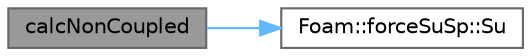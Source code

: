 digraph "calcNonCoupled"
{
 // LATEX_PDF_SIZE
  bgcolor="transparent";
  edge [fontname=Helvetica,fontsize=10,labelfontname=Helvetica,labelfontsize=10];
  node [fontname=Helvetica,fontsize=10,shape=box,height=0.2,width=0.4];
  rankdir="LR";
  Node1 [id="Node000001",label="calcNonCoupled",height=0.2,width=0.4,color="gray40", fillcolor="grey60", style="filled", fontcolor="black",tooltip=" "];
  Node1 -> Node2 [id="edge1_Node000001_Node000002",color="steelblue1",style="solid",tooltip=" "];
  Node2 [id="Node000002",label="Foam::forceSuSp::Su",height=0.2,width=0.4,color="grey40", fillcolor="white", style="filled",URL="$classFoam_1_1forceSuSp.html#a30512abf4487873ce75c4e1f117ce34e",tooltip=" "];
}
